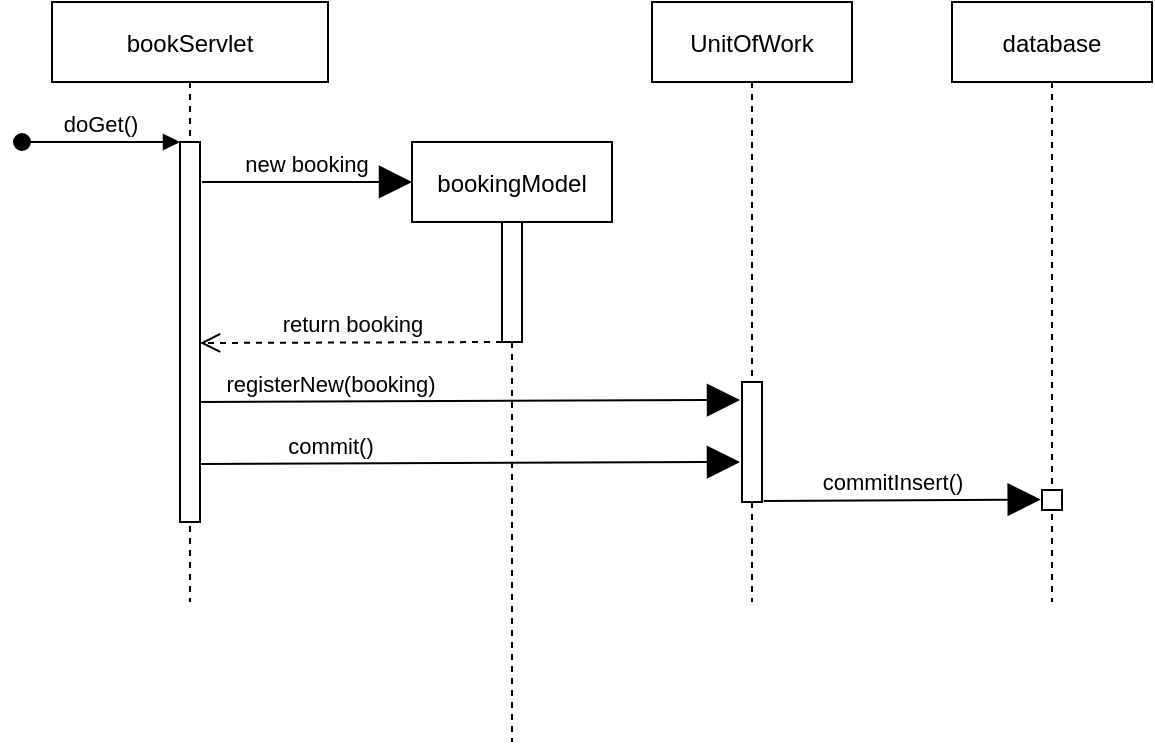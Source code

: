 <mxfile version="15.3.3" type="device"><diagram id="kgpKYQtTHZ0yAKxKKP6v" name="Page-1"><mxGraphModel dx="650" dy="923" grid="1" gridSize="10" guides="1" tooltips="1" connect="1" arrows="1" fold="1" page="1" pageScale="1" pageWidth="850" pageHeight="1100" math="0" shadow="0"><root><mxCell id="0"/><mxCell id="1" parent="0"/><mxCell id="-E1SiMipfmmEGZNtTXUo-12" value="bookServlet" style="shape=umlLifeline;perimeter=lifelinePerimeter;container=1;collapsible=0;recursiveResize=0;rounded=0;shadow=0;strokeWidth=1;" vertex="1" parent="1"><mxGeometry x="100" y="90" width="138" height="300" as="geometry"/></mxCell><mxCell id="-E1SiMipfmmEGZNtTXUo-13" value="" style="points=[];perimeter=orthogonalPerimeter;rounded=0;shadow=0;strokeWidth=1;" vertex="1" parent="-E1SiMipfmmEGZNtTXUo-12"><mxGeometry x="64" y="70" width="10" height="190" as="geometry"/></mxCell><mxCell id="-E1SiMipfmmEGZNtTXUo-14" value="doGet()" style="verticalAlign=bottom;startArrow=oval;endArrow=block;startSize=8;shadow=0;strokeWidth=1;" edge="1" parent="-E1SiMipfmmEGZNtTXUo-12" target="-E1SiMipfmmEGZNtTXUo-13"><mxGeometry relative="1" as="geometry"><mxPoint x="-15" y="70" as="sourcePoint"/></mxGeometry></mxCell><mxCell id="-E1SiMipfmmEGZNtTXUo-26" value="registerNew(booking)" style="html=1;verticalAlign=bottom;endArrow=block;startSize=14;endSize=14;sourcePerimeterSpacing=8;targetPerimeterSpacing=8;exitX=1.1;exitY=0.105;exitDx=0;exitDy=0;exitPerimeter=0;" edge="1" parent="-E1SiMipfmmEGZNtTXUo-12"><mxGeometry x="-0.513" width="80" relative="1" as="geometry"><mxPoint x="74" y="200.0" as="sourcePoint"/><mxPoint x="344" y="199" as="targetPoint"/><mxPoint as="offset"/></mxGeometry></mxCell><mxCell id="-E1SiMipfmmEGZNtTXUo-15" value="bookingModel" style="shape=umlLifeline;perimeter=lifelinePerimeter;container=1;collapsible=0;recursiveResize=0;rounded=0;shadow=0;strokeWidth=1;" vertex="1" parent="1"><mxGeometry x="280" y="160" width="100" height="300" as="geometry"/></mxCell><mxCell id="-E1SiMipfmmEGZNtTXUo-16" value="" style="points=[];perimeter=orthogonalPerimeter;rounded=0;shadow=0;strokeWidth=1;" vertex="1" parent="-E1SiMipfmmEGZNtTXUo-15"><mxGeometry x="45" y="40" width="10" height="60" as="geometry"/></mxCell><mxCell id="-E1SiMipfmmEGZNtTXUo-28" value="commit()" style="html=1;verticalAlign=bottom;endArrow=block;startSize=14;endSize=14;sourcePerimeterSpacing=8;targetPerimeterSpacing=8;exitX=1.1;exitY=0.105;exitDx=0;exitDy=0;exitPerimeter=0;" edge="1" parent="-E1SiMipfmmEGZNtTXUo-15"><mxGeometry x="-0.513" width="80" relative="1" as="geometry"><mxPoint x="-106" y="161" as="sourcePoint"/><mxPoint x="164" y="160" as="targetPoint"/><mxPoint as="offset"/></mxGeometry></mxCell><mxCell id="-E1SiMipfmmEGZNtTXUo-30" value="return booking" style="html=1;verticalAlign=bottom;endArrow=open;dashed=1;endSize=8;sourcePerimeterSpacing=8;targetPerimeterSpacing=8;entryX=1;entryY=0.529;entryDx=0;entryDy=0;entryPerimeter=0;" edge="1" parent="-E1SiMipfmmEGZNtTXUo-15" target="-E1SiMipfmmEGZNtTXUo-13"><mxGeometry relative="1" as="geometry"><mxPoint x="45" y="100" as="sourcePoint"/><mxPoint x="-35" y="100" as="targetPoint"/></mxGeometry></mxCell><mxCell id="-E1SiMipfmmEGZNtTXUo-18" value="database" style="shape=umlLifeline;perimeter=lifelinePerimeter;container=1;collapsible=0;recursiveResize=0;rounded=0;shadow=0;strokeWidth=1;" vertex="1" parent="1"><mxGeometry x="550" y="90" width="100" height="300" as="geometry"/></mxCell><mxCell id="-E1SiMipfmmEGZNtTXUo-19" value="" style="points=[];perimeter=orthogonalPerimeter;rounded=0;shadow=0;strokeWidth=1;" vertex="1" parent="-E1SiMipfmmEGZNtTXUo-18"><mxGeometry x="45" y="244" width="10" height="10" as="geometry"/></mxCell><mxCell id="-E1SiMipfmmEGZNtTXUo-23" value="new booking" style="html=1;verticalAlign=bottom;endArrow=block;startSize=14;endSize=14;sourcePerimeterSpacing=8;targetPerimeterSpacing=8;exitX=1.1;exitY=0.105;exitDx=0;exitDy=0;exitPerimeter=0;" edge="1" parent="1" source="-E1SiMipfmmEGZNtTXUo-13"><mxGeometry width="80" relative="1" as="geometry"><mxPoint x="200" y="180" as="sourcePoint"/><mxPoint x="280" y="180" as="targetPoint"/></mxGeometry></mxCell><mxCell id="-E1SiMipfmmEGZNtTXUo-24" value="UnitOfWork" style="shape=umlLifeline;perimeter=lifelinePerimeter;container=1;collapsible=0;recursiveResize=0;rounded=0;shadow=0;strokeWidth=1;" vertex="1" parent="1"><mxGeometry x="400" y="90" width="100" height="300" as="geometry"/></mxCell><mxCell id="-E1SiMipfmmEGZNtTXUo-25" value="" style="points=[];perimeter=orthogonalPerimeter;rounded=0;shadow=0;strokeWidth=1;" vertex="1" parent="-E1SiMipfmmEGZNtTXUo-24"><mxGeometry x="45" y="190" width="10" height="60" as="geometry"/></mxCell><mxCell id="-E1SiMipfmmEGZNtTXUo-29" value="commitInsert()" style="html=1;verticalAlign=bottom;endArrow=block;startSize=14;endSize=14;sourcePerimeterSpacing=8;targetPerimeterSpacing=8;exitX=1.083;exitY=0.992;exitDx=0;exitDy=0;exitPerimeter=0;entryX=-0.065;entryY=0.474;entryDx=0;entryDy=0;entryPerimeter=0;" edge="1" parent="1" source="-E1SiMipfmmEGZNtTXUo-25" target="-E1SiMipfmmEGZNtTXUo-19"><mxGeometry x="-0.068" width="80" relative="1" as="geometry"><mxPoint x="184.0" y="331" as="sourcePoint"/><mxPoint x="454.0" y="330" as="targetPoint"/><mxPoint as="offset"/></mxGeometry></mxCell></root></mxGraphModel></diagram></mxfile>